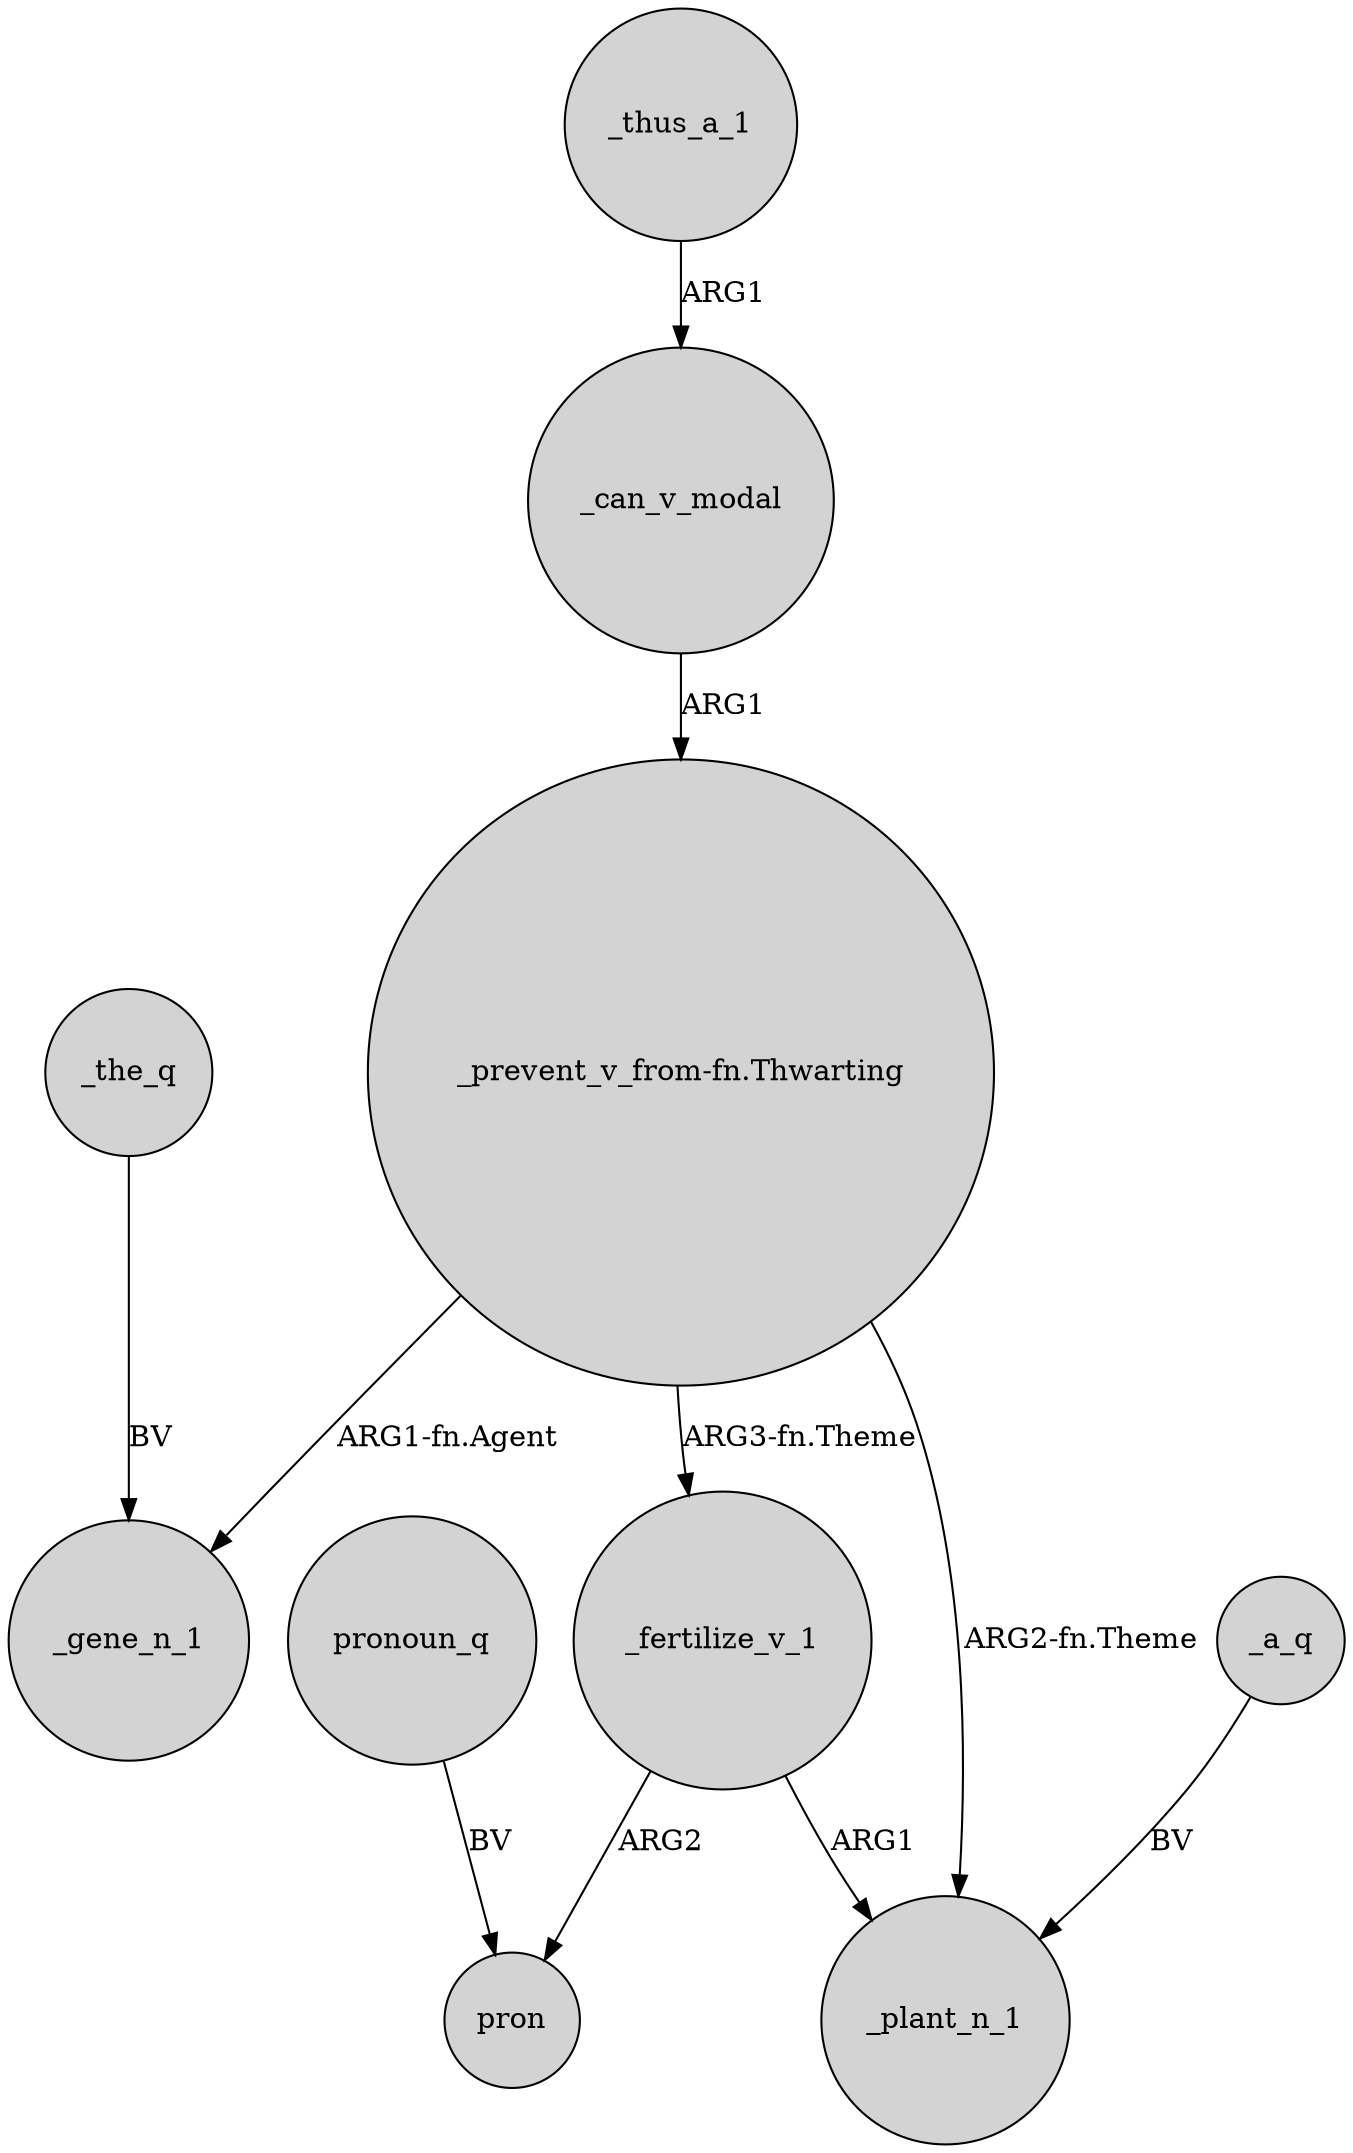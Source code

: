 digraph {
	node [shape=circle style=filled]
	_thus_a_1 -> _can_v_modal [label=ARG1]
	_can_v_modal -> "_prevent_v_from-fn.Thwarting" [label=ARG1]
	_the_q -> _gene_n_1 [label=BV]
	pronoun_q -> pron [label=BV]
	_fertilize_v_1 -> _plant_n_1 [label=ARG1]
	"_prevent_v_from-fn.Thwarting" -> _fertilize_v_1 [label="ARG3-fn.Theme"]
	"_prevent_v_from-fn.Thwarting" -> _gene_n_1 [label="ARG1-fn.Agent"]
	_fertilize_v_1 -> pron [label=ARG2]
	"_prevent_v_from-fn.Thwarting" -> _plant_n_1 [label="ARG2-fn.Theme"]
	_a_q -> _plant_n_1 [label=BV]
}

